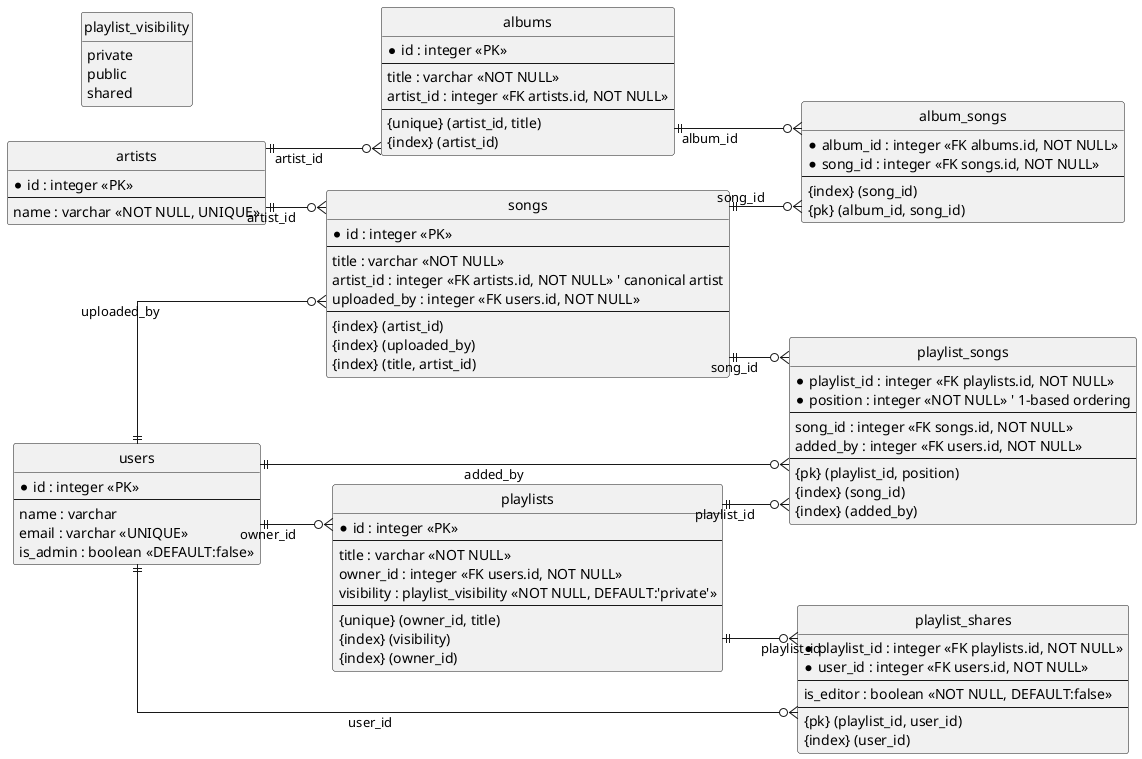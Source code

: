 @startuml

' Layout/Style
left to right direction
skinparam linetype ortho
hide methods
hide circle

' Enums

enum playlist_visibility {
	private
	public
	shared
}

' Entities

entity users {
	* id : integer <<PK>>
	--
	name : varchar
	email : varchar <<UNIQUE>>
	is_admin : boolean <<DEFAULT:false>>
}

entity artists {
	* id : integer <<PK>>
	--
	name : varchar <<NOT NULL, UNIQUE>>
}

entity songs {
	* id : integer <<PK>>
	--
	title : varchar <<NOT NULL>>
	artist_id : integer <<FK artists.id, NOT NULL>> ' canonical artist
	uploaded_by : integer <<FK users.id, NOT NULL>>
	--
	{index} (artist_id)
	{index} (uploaded_by)
	{index} (title, artist_id)
}

entity albums {
	* id : integer <<PK>>
	--
	title : varchar <<NOT NULL>>
	artist_id : integer <<FK artists.id, NOT NULL>>
	--
	{unique} (artist_id, title)
	{index} (artist_id)
}

entity album_songs {
	* album_id : integer <<FK albums.id, NOT NULL>>
	* song_id : integer <<FK songs.id, NOT NULL>>
	--
	{index} (song_id)
	{pk} (album_id, song_id)
}

entity playlists {
	* id : integer <<PK>>
	--
	title : varchar <<NOT NULL>>
	owner_id : integer <<FK users.id, NOT NULL>>
	visibility : playlist_visibility <<NOT NULL, DEFAULT:'private'>>
	--
	{unique} (owner_id, title)
	{index} (visibility)
	{index} (owner_id)
}

entity playlist_songs {
	* playlist_id : integer <<FK playlists.id, NOT NULL>>
	* position : integer <<NOT NULL>> ' 1-based ordering
	--
	song_id : integer <<FK songs.id, NOT NULL>>
	added_by : integer <<FK users.id, NOT NULL>>
	--
	{pk} (playlist_id, position)
	{index} (song_id)
	{index} (added_by)
}

entity playlist_shares {
	* playlist_id : integer <<FK playlists.id, NOT NULL>>
	* user_id : integer <<FK users.id, NOT NULL>>
	--
	is_editor : boolean <<NOT NULL, DEFAULT:false>>
	--
	{pk} (playlist_id, user_id)
	{index} (user_id)
}

' Relationships

artists ||--o{ songs : artist_id
users ||--o{ songs : uploaded_by

artists ||--o{ albums : artist_id

albums ||--o{ album_songs : album_id
songs ||-o{ album_songs : song_id

users ||--o{ playlists : owner_id

playlists ||--o{ playlist_songs : playlist_id
songs ||--o{ playlist_songs : song_id
users ||--o{ playlist_songs : added_by

playlists ||--o{ playlist_shares : playlist_id
users ||--o{ playlist_shares : user_id

@enduml
